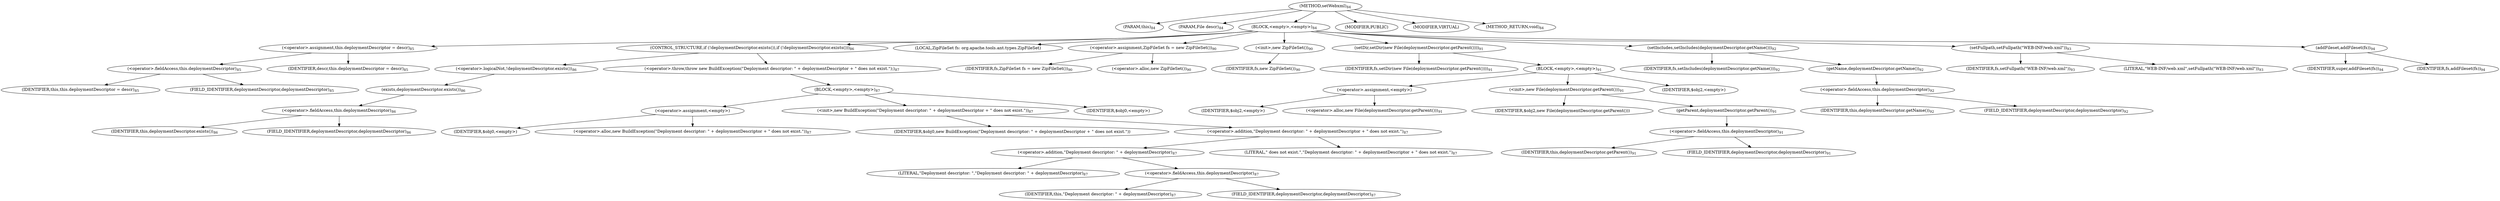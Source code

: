 digraph "setWebxml" {  
"45" [label = <(METHOD,setWebxml)<SUB>84</SUB>> ]
"46" [label = <(PARAM,this)<SUB>84</SUB>> ]
"47" [label = <(PARAM,File descr)<SUB>84</SUB>> ]
"48" [label = <(BLOCK,&lt;empty&gt;,&lt;empty&gt;)<SUB>84</SUB>> ]
"49" [label = <(&lt;operator&gt;.assignment,this.deploymentDescriptor = descr)<SUB>85</SUB>> ]
"50" [label = <(&lt;operator&gt;.fieldAccess,this.deploymentDescriptor)<SUB>85</SUB>> ]
"51" [label = <(IDENTIFIER,this,this.deploymentDescriptor = descr)<SUB>85</SUB>> ]
"52" [label = <(FIELD_IDENTIFIER,deploymentDescriptor,deploymentDescriptor)<SUB>85</SUB>> ]
"53" [label = <(IDENTIFIER,descr,this.deploymentDescriptor = descr)<SUB>85</SUB>> ]
"54" [label = <(CONTROL_STRUCTURE,if (!deploymentDescriptor.exists()),if (!deploymentDescriptor.exists()))<SUB>86</SUB>> ]
"55" [label = <(&lt;operator&gt;.logicalNot,!deploymentDescriptor.exists())<SUB>86</SUB>> ]
"56" [label = <(exists,deploymentDescriptor.exists())<SUB>86</SUB>> ]
"57" [label = <(&lt;operator&gt;.fieldAccess,this.deploymentDescriptor)<SUB>86</SUB>> ]
"58" [label = <(IDENTIFIER,this,deploymentDescriptor.exists())<SUB>86</SUB>> ]
"59" [label = <(FIELD_IDENTIFIER,deploymentDescriptor,deploymentDescriptor)<SUB>86</SUB>> ]
"60" [label = <(&lt;operator&gt;.throw,throw new BuildException(&quot;Deployment descriptor: &quot; + deploymentDescriptor + &quot; does not exist.&quot;);)<SUB>87</SUB>> ]
"61" [label = <(BLOCK,&lt;empty&gt;,&lt;empty&gt;)<SUB>87</SUB>> ]
"62" [label = <(&lt;operator&gt;.assignment,&lt;empty&gt;)> ]
"63" [label = <(IDENTIFIER,$obj0,&lt;empty&gt;)> ]
"64" [label = <(&lt;operator&gt;.alloc,new BuildException(&quot;Deployment descriptor: &quot; + deploymentDescriptor + &quot; does not exist.&quot;))<SUB>87</SUB>> ]
"65" [label = <(&lt;init&gt;,new BuildException(&quot;Deployment descriptor: &quot; + deploymentDescriptor + &quot; does not exist.&quot;))<SUB>87</SUB>> ]
"66" [label = <(IDENTIFIER,$obj0,new BuildException(&quot;Deployment descriptor: &quot; + deploymentDescriptor + &quot; does not exist.&quot;))> ]
"67" [label = <(&lt;operator&gt;.addition,&quot;Deployment descriptor: &quot; + deploymentDescriptor + &quot; does not exist.&quot;)<SUB>87</SUB>> ]
"68" [label = <(&lt;operator&gt;.addition,&quot;Deployment descriptor: &quot; + deploymentDescriptor)<SUB>87</SUB>> ]
"69" [label = <(LITERAL,&quot;Deployment descriptor: &quot;,&quot;Deployment descriptor: &quot; + deploymentDescriptor)<SUB>87</SUB>> ]
"70" [label = <(&lt;operator&gt;.fieldAccess,this.deploymentDescriptor)<SUB>87</SUB>> ]
"71" [label = <(IDENTIFIER,this,&quot;Deployment descriptor: &quot; + deploymentDescriptor)<SUB>87</SUB>> ]
"72" [label = <(FIELD_IDENTIFIER,deploymentDescriptor,deploymentDescriptor)<SUB>87</SUB>> ]
"73" [label = <(LITERAL,&quot; does not exist.&quot;,&quot;Deployment descriptor: &quot; + deploymentDescriptor + &quot; does not exist.&quot;)<SUB>87</SUB>> ]
"74" [label = <(IDENTIFIER,$obj0,&lt;empty&gt;)> ]
"6" [label = <(LOCAL,ZipFileSet fs: org.apache.tools.ant.types.ZipFileSet)> ]
"75" [label = <(&lt;operator&gt;.assignment,ZipFileSet fs = new ZipFileSet())<SUB>90</SUB>> ]
"76" [label = <(IDENTIFIER,fs,ZipFileSet fs = new ZipFileSet())<SUB>90</SUB>> ]
"77" [label = <(&lt;operator&gt;.alloc,new ZipFileSet())<SUB>90</SUB>> ]
"78" [label = <(&lt;init&gt;,new ZipFileSet())<SUB>90</SUB>> ]
"5" [label = <(IDENTIFIER,fs,new ZipFileSet())<SUB>90</SUB>> ]
"79" [label = <(setDir,setDir(new File(deploymentDescriptor.getParent())))<SUB>91</SUB>> ]
"80" [label = <(IDENTIFIER,fs,setDir(new File(deploymentDescriptor.getParent())))<SUB>91</SUB>> ]
"81" [label = <(BLOCK,&lt;empty&gt;,&lt;empty&gt;)<SUB>91</SUB>> ]
"82" [label = <(&lt;operator&gt;.assignment,&lt;empty&gt;)> ]
"83" [label = <(IDENTIFIER,$obj2,&lt;empty&gt;)> ]
"84" [label = <(&lt;operator&gt;.alloc,new File(deploymentDescriptor.getParent()))<SUB>91</SUB>> ]
"85" [label = <(&lt;init&gt;,new File(deploymentDescriptor.getParent()))<SUB>91</SUB>> ]
"86" [label = <(IDENTIFIER,$obj2,new File(deploymentDescriptor.getParent()))> ]
"87" [label = <(getParent,deploymentDescriptor.getParent())<SUB>91</SUB>> ]
"88" [label = <(&lt;operator&gt;.fieldAccess,this.deploymentDescriptor)<SUB>91</SUB>> ]
"89" [label = <(IDENTIFIER,this,deploymentDescriptor.getParent())<SUB>91</SUB>> ]
"90" [label = <(FIELD_IDENTIFIER,deploymentDescriptor,deploymentDescriptor)<SUB>91</SUB>> ]
"91" [label = <(IDENTIFIER,$obj2,&lt;empty&gt;)> ]
"92" [label = <(setIncludes,setIncludes(deploymentDescriptor.getName()))<SUB>92</SUB>> ]
"93" [label = <(IDENTIFIER,fs,setIncludes(deploymentDescriptor.getName()))<SUB>92</SUB>> ]
"94" [label = <(getName,deploymentDescriptor.getName())<SUB>92</SUB>> ]
"95" [label = <(&lt;operator&gt;.fieldAccess,this.deploymentDescriptor)<SUB>92</SUB>> ]
"96" [label = <(IDENTIFIER,this,deploymentDescriptor.getName())<SUB>92</SUB>> ]
"97" [label = <(FIELD_IDENTIFIER,deploymentDescriptor,deploymentDescriptor)<SUB>92</SUB>> ]
"98" [label = <(setFullpath,setFullpath(&quot;WEB-INF/web.xml&quot;))<SUB>93</SUB>> ]
"99" [label = <(IDENTIFIER,fs,setFullpath(&quot;WEB-INF/web.xml&quot;))<SUB>93</SUB>> ]
"100" [label = <(LITERAL,&quot;WEB-INF/web.xml&quot;,setFullpath(&quot;WEB-INF/web.xml&quot;))<SUB>93</SUB>> ]
"101" [label = <(addFileset,addFileset(fs))<SUB>94</SUB>> ]
"102" [label = <(IDENTIFIER,super,addFileset(fs))<SUB>94</SUB>> ]
"103" [label = <(IDENTIFIER,fs,addFileset(fs))<SUB>94</SUB>> ]
"104" [label = <(MODIFIER,PUBLIC)> ]
"105" [label = <(MODIFIER,VIRTUAL)> ]
"106" [label = <(METHOD_RETURN,void)<SUB>84</SUB>> ]
  "45" -> "46" 
  "45" -> "47" 
  "45" -> "48" 
  "45" -> "104" 
  "45" -> "105" 
  "45" -> "106" 
  "48" -> "49" 
  "48" -> "54" 
  "48" -> "6" 
  "48" -> "75" 
  "48" -> "78" 
  "48" -> "79" 
  "48" -> "92" 
  "48" -> "98" 
  "48" -> "101" 
  "49" -> "50" 
  "49" -> "53" 
  "50" -> "51" 
  "50" -> "52" 
  "54" -> "55" 
  "54" -> "60" 
  "55" -> "56" 
  "56" -> "57" 
  "57" -> "58" 
  "57" -> "59" 
  "60" -> "61" 
  "61" -> "62" 
  "61" -> "65" 
  "61" -> "74" 
  "62" -> "63" 
  "62" -> "64" 
  "65" -> "66" 
  "65" -> "67" 
  "67" -> "68" 
  "67" -> "73" 
  "68" -> "69" 
  "68" -> "70" 
  "70" -> "71" 
  "70" -> "72" 
  "75" -> "76" 
  "75" -> "77" 
  "78" -> "5" 
  "79" -> "80" 
  "79" -> "81" 
  "81" -> "82" 
  "81" -> "85" 
  "81" -> "91" 
  "82" -> "83" 
  "82" -> "84" 
  "85" -> "86" 
  "85" -> "87" 
  "87" -> "88" 
  "88" -> "89" 
  "88" -> "90" 
  "92" -> "93" 
  "92" -> "94" 
  "94" -> "95" 
  "95" -> "96" 
  "95" -> "97" 
  "98" -> "99" 
  "98" -> "100" 
  "101" -> "102" 
  "101" -> "103" 
}
